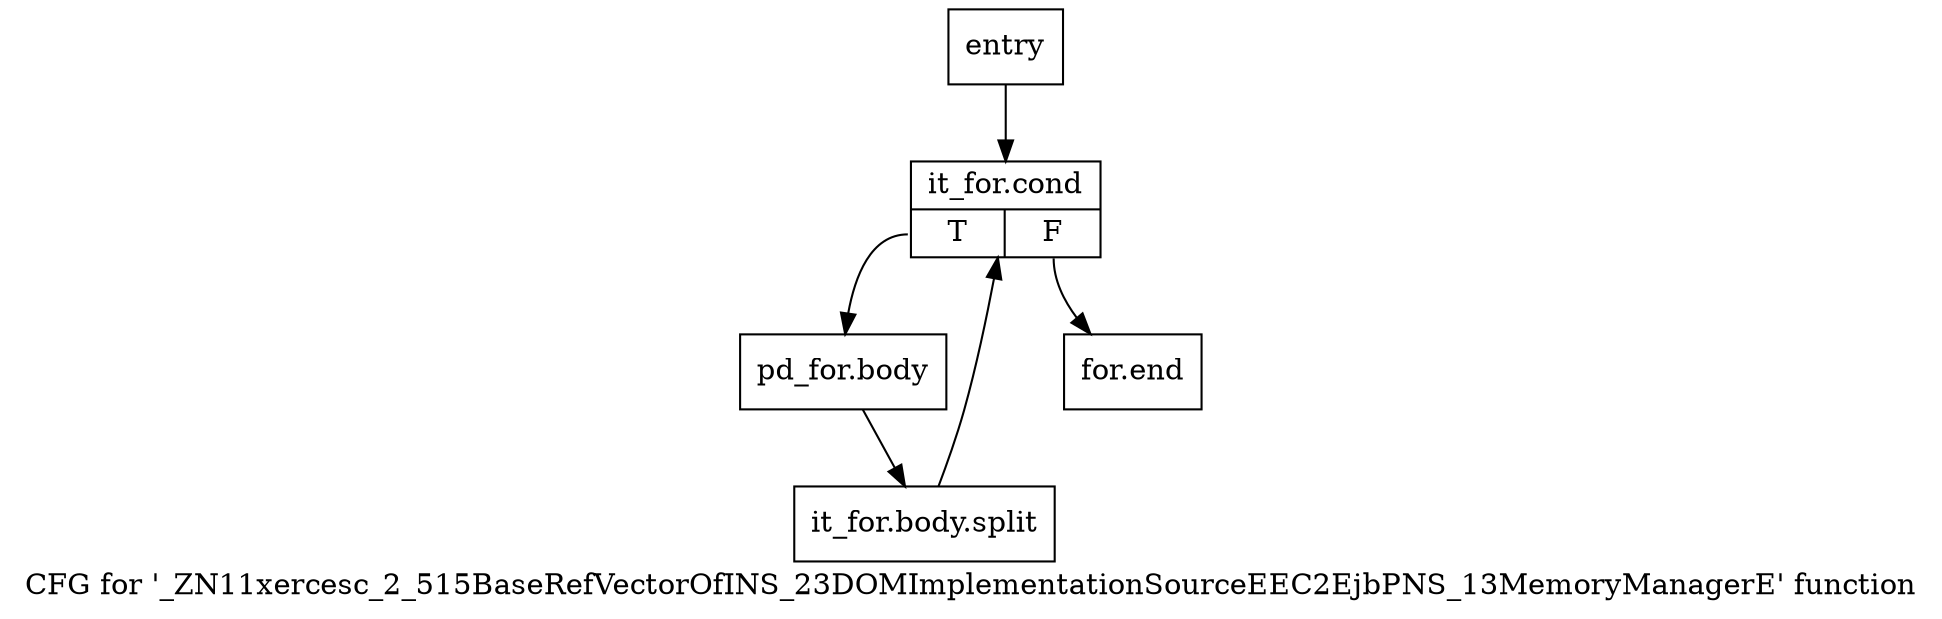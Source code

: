 digraph "CFG for '_ZN11xercesc_2_515BaseRefVectorOfINS_23DOMImplementationSourceEEC2EjbPNS_13MemoryManagerE' function" {
	label="CFG for '_ZN11xercesc_2_515BaseRefVectorOfINS_23DOMImplementationSourceEEC2EjbPNS_13MemoryManagerE' function";

	Node0x2b8a800 [shape=record,label="{entry}"];
	Node0x2b8a800 -> Node0x2b8a850;
	Node0x2b8a850 [shape=record,label="{it_for.cond|{<s0>T|<s1>F}}"];
	Node0x2b8a850:s0 -> Node0x2b8a8a0;
	Node0x2b8a850:s1 -> Node0x2b8a8f0;
	Node0x2b8a8a0 [shape=record,label="{pd_for.body}"];
	Node0x2b8a8a0 -> Node0xa603520;
	Node0xa603520 [shape=record,label="{it_for.body.split}"];
	Node0xa603520 -> Node0x2b8a850;
	Node0x2b8a8f0 [shape=record,label="{for.end}"];
}
